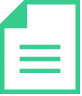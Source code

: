 <mxfile scale="3" border="0">
    <diagram id="xQeQNVIOwfyEf-FpTUSx" name="Page-1">
        <mxGraphModel dx="479" dy="899" grid="1" gridSize="10" guides="1" tooltips="1" connect="1" arrows="1" fold="1" page="1" pageScale="1" pageWidth="1100" pageHeight="850" background="#ffffff" math="0" shadow="0">
            <root>
                <mxCell id="0"/>
                <mxCell id="1" parent="0"/>
                <mxCell id="14" value="" style="sketch=0;pointerEvents=1;shadow=0;dashed=0;html=1;strokeColor=none;fillColor=#37CB8F;labelPosition=center;verticalLabelPosition=bottom;verticalAlign=top;outlineConnect=0;align=center;shape=mxgraph.office.concepts.document;fillStyle=auto;strokeWidth=1;flipH=1;" vertex="1" parent="1">
                    <mxGeometry x="490" y="330" width="40" height="47" as="geometry"/>
                </mxCell>
            </root>
        </mxGraphModel>
    </diagram>
</mxfile>